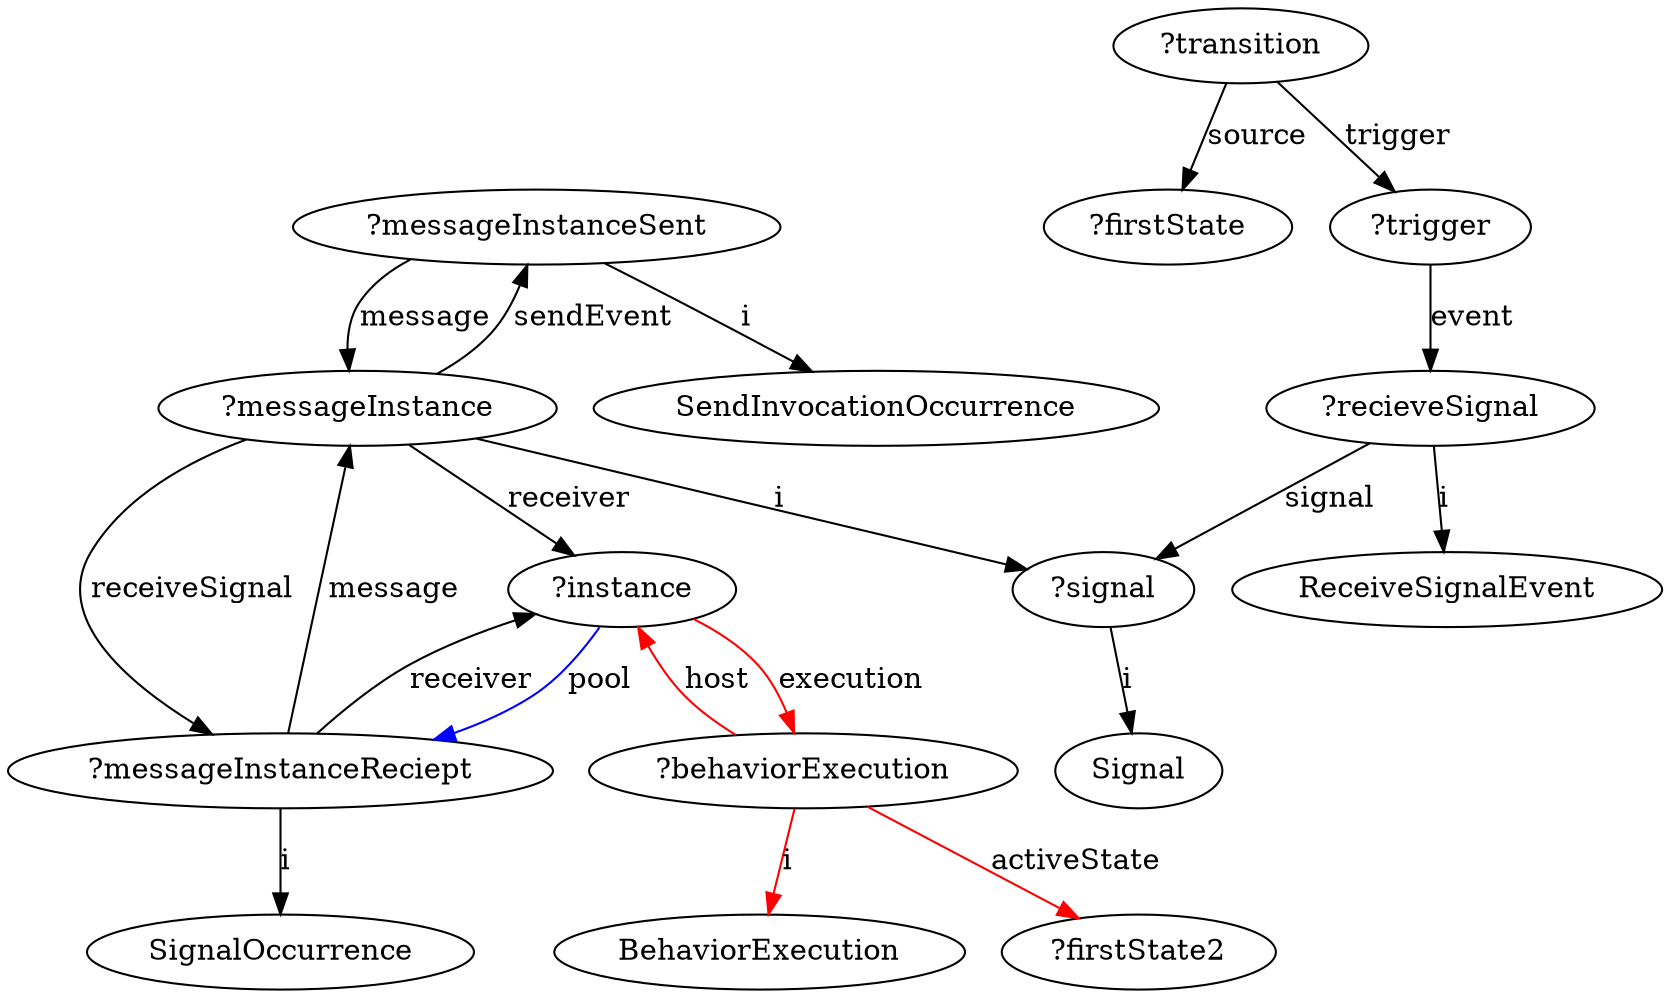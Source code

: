 digraph acceptEventAction_AndIgnore {
	"?messageInstanceSent" -> "SendInvocationOccurrence" [label="i"]
	"?recieveSignal" -> "?signal" [label="signal"]
	"?signal" -> "Signal" [label="i"]
	"?recieveSignal" -> "ReceiveSignalEvent" [label="i"]
	"?messageInstanceReciept" -> "SignalOccurrence" [label="i"]
	"?messageInstanceReciept" -> "?instance" [label="receiver"]
	"?messageInstance" -> "?instance" [label="receiver"]
	"?messageInstanceSent" -> "?messageInstance" [label="message"]
	"?messageInstance" -> "?messageInstanceSent" [label="sendEvent"]
	"?messageInstance" -> "?messageInstanceReciept" [label="receiveSignal"]
	"?messageInstanceReciept" -> "?messageInstance" [label="message"]
	"?messageInstance" -> "?signal" [label="i"]
	"?transition" -> "?firstState" [label="source"]
	"?transition" -> "?trigger" [label="trigger"]
	"?trigger" -> "?recieveSignal" [label="event"]
	"?instance" -> "?messageInstanceReciept" [label="pool", color="blue"]
	"?behaviorExecution" -> "?firstState2" [label="activeState", color="red"]
	"?instance" -> "?behaviorExecution" [label="execution", color="red"]
	"?behaviorExecution" -> "BehaviorExecution" [label="i", color="red"]
	"?behaviorExecution" -> "?instance" [label="host", color="red"]
}
